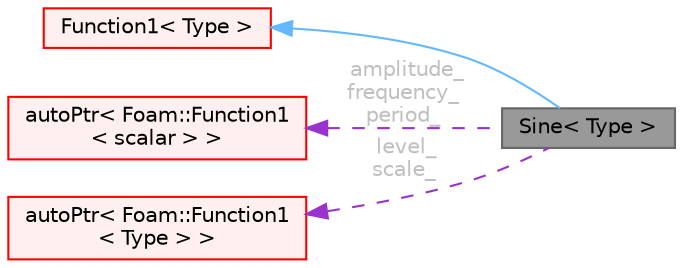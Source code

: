 digraph "Sine&lt; Type &gt;"
{
 // LATEX_PDF_SIZE
  bgcolor="transparent";
  edge [fontname=Helvetica,fontsize=10,labelfontname=Helvetica,labelfontsize=10];
  node [fontname=Helvetica,fontsize=10,shape=box,height=0.2,width=0.4];
  rankdir="LR";
  Node1 [id="Node000001",label="Sine\< Type \>",height=0.2,width=0.4,color="gray40", fillcolor="grey60", style="filled", fontcolor="black",tooltip="A templated sine function, with support for offset etc."];
  Node2 -> Node1 [id="edge1_Node000001_Node000002",dir="back",color="steelblue1",style="solid",tooltip=" "];
  Node2 [id="Node000002",label="Function1\< Type \>",height=0.2,width=0.4,color="red", fillcolor="#FFF0F0", style="filled",URL="$classFoam_1_1Function1.html",tooltip="Top level data entry class for use in dictionaries. Provides a mechanism to specify a variable as a c..."];
  Node17 -> Node1 [id="edge2_Node000001_Node000017",dir="back",color="darkorchid3",style="dashed",tooltip=" ",label=" amplitude_\nfrequency_\nperiod_",fontcolor="grey" ];
  Node17 [id="Node000017",label="autoPtr\< Foam::Function1\l\< scalar \> \>",height=0.2,width=0.4,color="red", fillcolor="#FFF0F0", style="filled",URL="$classFoam_1_1autoPtr.html",tooltip=" "];
  Node19 -> Node1 [id="edge3_Node000001_Node000019",dir="back",color="darkorchid3",style="dashed",tooltip=" ",label=" level_\nscale_",fontcolor="grey" ];
  Node19 [id="Node000019",label="autoPtr\< Foam::Function1\l\< Type \> \>",height=0.2,width=0.4,color="red", fillcolor="#FFF0F0", style="filled",URL="$classFoam_1_1autoPtr.html",tooltip=" "];
}
